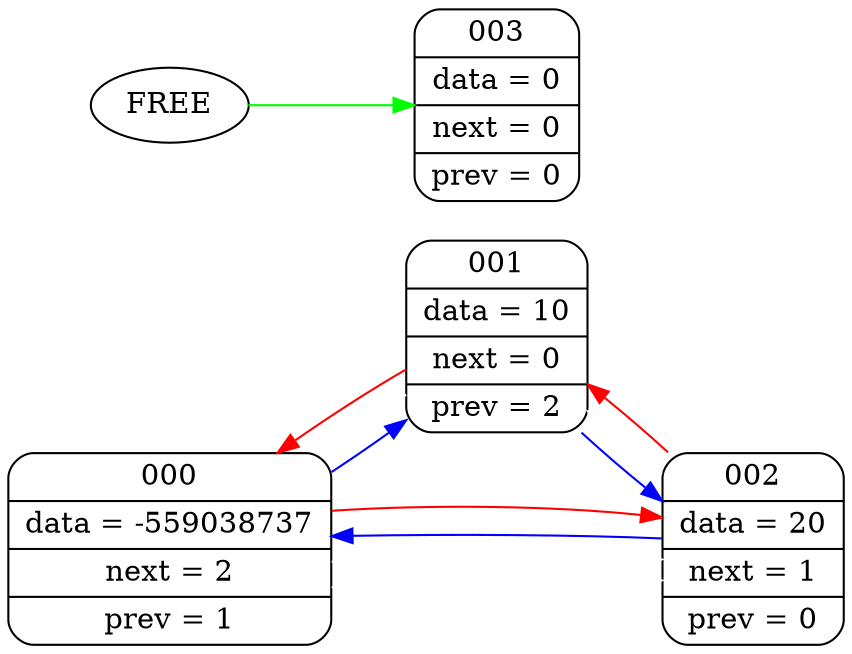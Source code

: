 digraph G
	{
	rankdir = LR
	node000 [shape=Mrecord; label = " {000} | {data = -559038737} | {next = 2} |{ prev = 1 }"];
	node001 [shape=Mrecord; label = " {001} | {data = 10} | {next = 0} |{ prev = 2 }"];
	node002 [shape=Mrecord; label = " {002} | {data = 20} | {next = 1} |{ prev = 0 }"];
	node003 [shape=Mrecord; label = " {003} | {data = 0} | {next = 0} |{ prev = 0 }"];
	node002 -> node001 [weight = 1000; color = white; ];
	node000 -> node002 [weight = 1000; color = white; ];
	node001 -> node000 [weight = 1000; color = white; ];
	node000 -> node002 [weight = 1000; color = white; ];
	node000 -> node001 [color = blue;]
	node001 -> node002 [color = blue;]
	node002 -> node000 [color = blue;]
	node000 ->node002 [weight = 100000; color = red;]
	node002 ->node001 [weight = 100000; color = red;]
	node001 ->node000 [weight = 100000; color = red;]
	FREE -> node003 [color = green;]
	}